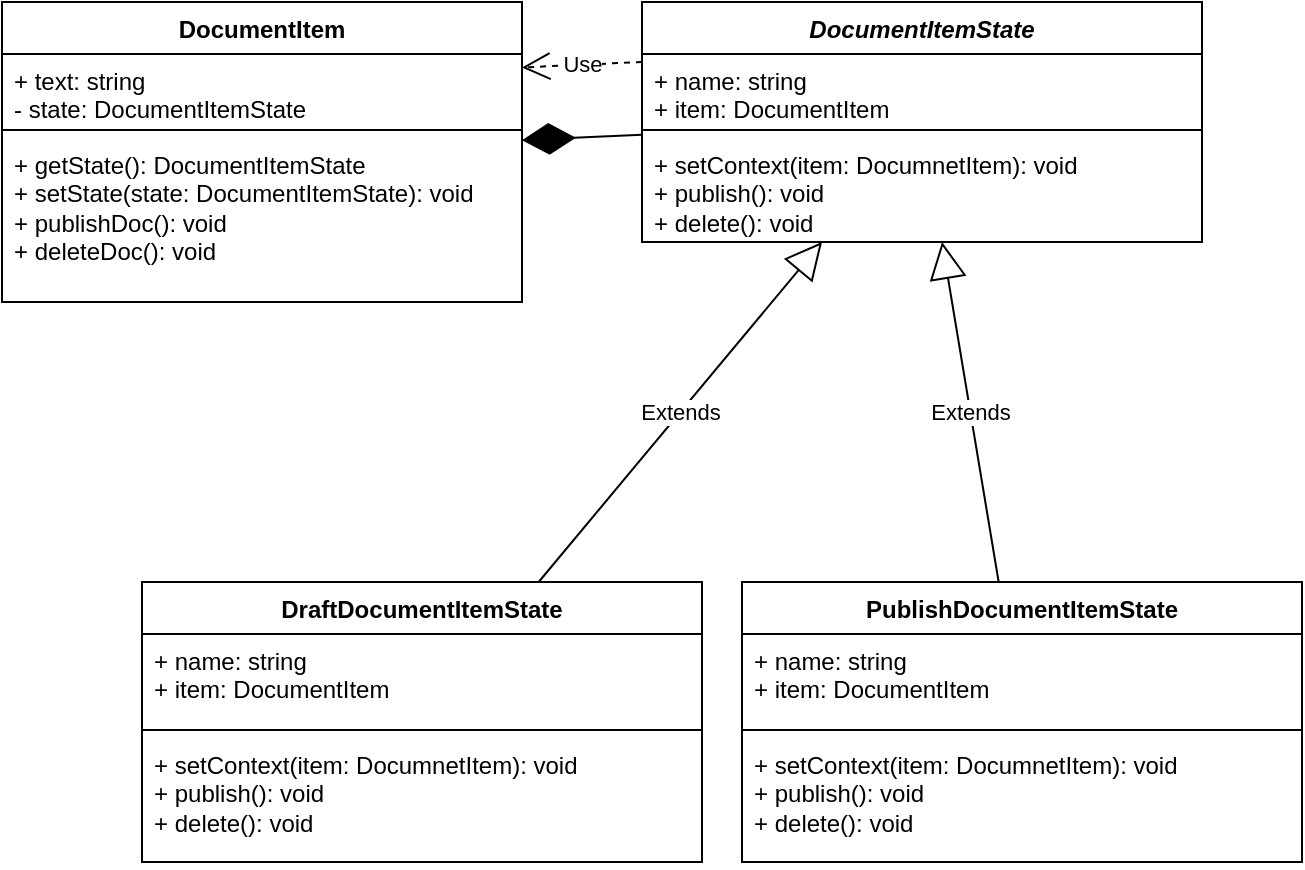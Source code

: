 <mxfile version="21.6.1" type="device">
  <diagram name="Страница 1" id="l5bWDbTpyihi1j7opc75">
    <mxGraphModel dx="1434" dy="854" grid="1" gridSize="10" guides="1" tooltips="1" connect="1" arrows="1" fold="1" page="1" pageScale="1" pageWidth="700" pageHeight="1000" math="0" shadow="0">
      <root>
        <mxCell id="0" />
        <mxCell id="1" parent="0" />
        <mxCell id="VAT4OncWoWKB6w1WJmAD-1" value="DocumentItem" style="swimlane;fontStyle=1;align=center;verticalAlign=top;childLayout=stackLayout;horizontal=1;startSize=26;horizontalStack=0;resizeParent=1;resizeParentMax=0;resizeLast=0;collapsible=1;marginBottom=0;whiteSpace=wrap;html=1;" vertex="1" parent="1">
          <mxGeometry width="260" height="150" as="geometry" />
        </mxCell>
        <mxCell id="VAT4OncWoWKB6w1WJmAD-2" value="+ text: string&lt;br&gt;- state: DocumentItemState" style="text;strokeColor=none;fillColor=none;align=left;verticalAlign=top;spacingLeft=4;spacingRight=4;overflow=hidden;rotatable=0;points=[[0,0.5],[1,0.5]];portConstraint=eastwest;whiteSpace=wrap;html=1;" vertex="1" parent="VAT4OncWoWKB6w1WJmAD-1">
          <mxGeometry y="26" width="260" height="34" as="geometry" />
        </mxCell>
        <mxCell id="VAT4OncWoWKB6w1WJmAD-3" value="" style="line;strokeWidth=1;fillColor=none;align=left;verticalAlign=middle;spacingTop=-1;spacingLeft=3;spacingRight=3;rotatable=0;labelPosition=right;points=[];portConstraint=eastwest;strokeColor=inherit;" vertex="1" parent="VAT4OncWoWKB6w1WJmAD-1">
          <mxGeometry y="60" width="260" height="8" as="geometry" />
        </mxCell>
        <mxCell id="VAT4OncWoWKB6w1WJmAD-4" value="+ getState(): DocumentItemState&lt;br&gt;+ setState(state: DocumentItemState): void&lt;br&gt;+ publishDoc(): void&lt;br&gt;+ deleteDoc(): void" style="text;strokeColor=none;fillColor=none;align=left;verticalAlign=top;spacingLeft=4;spacingRight=4;overflow=hidden;rotatable=0;points=[[0,0.5],[1,0.5]];portConstraint=eastwest;whiteSpace=wrap;html=1;" vertex="1" parent="VAT4OncWoWKB6w1WJmAD-1">
          <mxGeometry y="68" width="260" height="82" as="geometry" />
        </mxCell>
        <mxCell id="VAT4OncWoWKB6w1WJmAD-5" value="&lt;i&gt;DocumentItemState&lt;/i&gt;" style="swimlane;fontStyle=1;align=center;verticalAlign=top;childLayout=stackLayout;horizontal=1;startSize=26;horizontalStack=0;resizeParent=1;resizeParentMax=0;resizeLast=0;collapsible=1;marginBottom=0;whiteSpace=wrap;html=1;" vertex="1" parent="1">
          <mxGeometry x="320" width="280" height="120" as="geometry" />
        </mxCell>
        <mxCell id="VAT4OncWoWKB6w1WJmAD-6" value="+ name: string&lt;br&gt;+ item: DocumentItem" style="text;strokeColor=none;fillColor=none;align=left;verticalAlign=top;spacingLeft=4;spacingRight=4;overflow=hidden;rotatable=0;points=[[0,0.5],[1,0.5]];portConstraint=eastwest;whiteSpace=wrap;html=1;" vertex="1" parent="VAT4OncWoWKB6w1WJmAD-5">
          <mxGeometry y="26" width="280" height="34" as="geometry" />
        </mxCell>
        <mxCell id="VAT4OncWoWKB6w1WJmAD-7" value="" style="line;strokeWidth=1;fillColor=none;align=left;verticalAlign=middle;spacingTop=-1;spacingLeft=3;spacingRight=3;rotatable=0;labelPosition=right;points=[];portConstraint=eastwest;strokeColor=inherit;" vertex="1" parent="VAT4OncWoWKB6w1WJmAD-5">
          <mxGeometry y="60" width="280" height="8" as="geometry" />
        </mxCell>
        <mxCell id="VAT4OncWoWKB6w1WJmAD-8" value="+ setContext(item: DocumnetItem): void&lt;br&gt;+ publish(): void&lt;br&gt;+ delete(): void" style="text;strokeColor=none;fillColor=none;align=left;verticalAlign=top;spacingLeft=4;spacingRight=4;overflow=hidden;rotatable=0;points=[[0,0.5],[1,0.5]];portConstraint=eastwest;whiteSpace=wrap;html=1;" vertex="1" parent="VAT4OncWoWKB6w1WJmAD-5">
          <mxGeometry y="68" width="280" height="52" as="geometry" />
        </mxCell>
        <mxCell id="VAT4OncWoWKB6w1WJmAD-9" value="DraftDocumentItemState" style="swimlane;fontStyle=1;align=center;verticalAlign=top;childLayout=stackLayout;horizontal=1;startSize=26;horizontalStack=0;resizeParent=1;resizeParentMax=0;resizeLast=0;collapsible=1;marginBottom=0;whiteSpace=wrap;html=1;" vertex="1" parent="1">
          <mxGeometry x="70" y="290" width="280" height="140" as="geometry" />
        </mxCell>
        <mxCell id="VAT4OncWoWKB6w1WJmAD-10" value="+ name: string&lt;br style=&quot;border-color: var(--border-color);&quot;&gt;+ item: DocumentItem" style="text;strokeColor=none;fillColor=none;align=left;verticalAlign=top;spacingLeft=4;spacingRight=4;overflow=hidden;rotatable=0;points=[[0,0.5],[1,0.5]];portConstraint=eastwest;whiteSpace=wrap;html=1;" vertex="1" parent="VAT4OncWoWKB6w1WJmAD-9">
          <mxGeometry y="26" width="280" height="44" as="geometry" />
        </mxCell>
        <mxCell id="VAT4OncWoWKB6w1WJmAD-11" value="" style="line;strokeWidth=1;fillColor=none;align=left;verticalAlign=middle;spacingTop=-1;spacingLeft=3;spacingRight=3;rotatable=0;labelPosition=right;points=[];portConstraint=eastwest;strokeColor=inherit;" vertex="1" parent="VAT4OncWoWKB6w1WJmAD-9">
          <mxGeometry y="70" width="280" height="8" as="geometry" />
        </mxCell>
        <mxCell id="VAT4OncWoWKB6w1WJmAD-12" value="+ setContext(item: DocumnetItem): void&lt;br style=&quot;border-color: var(--border-color);&quot;&gt;+ publish(): void&lt;br style=&quot;border-color: var(--border-color);&quot;&gt;+ delete(): void" style="text;strokeColor=none;fillColor=none;align=left;verticalAlign=top;spacingLeft=4;spacingRight=4;overflow=hidden;rotatable=0;points=[[0,0.5],[1,0.5]];portConstraint=eastwest;whiteSpace=wrap;html=1;" vertex="1" parent="VAT4OncWoWKB6w1WJmAD-9">
          <mxGeometry y="78" width="280" height="62" as="geometry" />
        </mxCell>
        <mxCell id="VAT4OncWoWKB6w1WJmAD-13" value="" style="endArrow=diamondThin;endFill=1;endSize=24;html=1;rounded=0;" edge="1" parent="1" source="VAT4OncWoWKB6w1WJmAD-5" target="VAT4OncWoWKB6w1WJmAD-1">
          <mxGeometry width="160" relative="1" as="geometry">
            <mxPoint x="200" y="240" as="sourcePoint" />
            <mxPoint x="360" y="240" as="targetPoint" />
          </mxGeometry>
        </mxCell>
        <mxCell id="VAT4OncWoWKB6w1WJmAD-15" value="Extends" style="endArrow=block;endSize=16;endFill=0;html=1;rounded=0;" edge="1" parent="1" source="VAT4OncWoWKB6w1WJmAD-9" target="VAT4OncWoWKB6w1WJmAD-5">
          <mxGeometry width="160" relative="1" as="geometry">
            <mxPoint x="310" y="260" as="sourcePoint" />
            <mxPoint x="470" y="260" as="targetPoint" />
          </mxGeometry>
        </mxCell>
        <mxCell id="VAT4OncWoWKB6w1WJmAD-16" value="PublishDocumentItemState" style="swimlane;fontStyle=1;align=center;verticalAlign=top;childLayout=stackLayout;horizontal=1;startSize=26;horizontalStack=0;resizeParent=1;resizeParentMax=0;resizeLast=0;collapsible=1;marginBottom=0;whiteSpace=wrap;html=1;" vertex="1" parent="1">
          <mxGeometry x="370" y="290" width="280" height="140" as="geometry" />
        </mxCell>
        <mxCell id="VAT4OncWoWKB6w1WJmAD-17" value="+ name: string&lt;br style=&quot;border-color: var(--border-color);&quot;&gt;+ item: DocumentItem" style="text;strokeColor=none;fillColor=none;align=left;verticalAlign=top;spacingLeft=4;spacingRight=4;overflow=hidden;rotatable=0;points=[[0,0.5],[1,0.5]];portConstraint=eastwest;whiteSpace=wrap;html=1;" vertex="1" parent="VAT4OncWoWKB6w1WJmAD-16">
          <mxGeometry y="26" width="280" height="44" as="geometry" />
        </mxCell>
        <mxCell id="VAT4OncWoWKB6w1WJmAD-18" value="" style="line;strokeWidth=1;fillColor=none;align=left;verticalAlign=middle;spacingTop=-1;spacingLeft=3;spacingRight=3;rotatable=0;labelPosition=right;points=[];portConstraint=eastwest;strokeColor=inherit;" vertex="1" parent="VAT4OncWoWKB6w1WJmAD-16">
          <mxGeometry y="70" width="280" height="8" as="geometry" />
        </mxCell>
        <mxCell id="VAT4OncWoWKB6w1WJmAD-19" value="+ setContext(item: DocumnetItem): void&lt;br style=&quot;border-color: var(--border-color);&quot;&gt;+ publish(): void&lt;br style=&quot;border-color: var(--border-color);&quot;&gt;+ delete(): void" style="text;strokeColor=none;fillColor=none;align=left;verticalAlign=top;spacingLeft=4;spacingRight=4;overflow=hidden;rotatable=0;points=[[0,0.5],[1,0.5]];portConstraint=eastwest;whiteSpace=wrap;html=1;" vertex="1" parent="VAT4OncWoWKB6w1WJmAD-16">
          <mxGeometry y="78" width="280" height="62" as="geometry" />
        </mxCell>
        <mxCell id="VAT4OncWoWKB6w1WJmAD-20" value="Extends" style="endArrow=block;endSize=16;endFill=0;html=1;rounded=0;" edge="1" parent="1" source="VAT4OncWoWKB6w1WJmAD-16" target="VAT4OncWoWKB6w1WJmAD-5">
          <mxGeometry width="160" relative="1" as="geometry">
            <mxPoint x="354" y="310" as="sourcePoint" />
            <mxPoint x="463" y="170" as="targetPoint" />
          </mxGeometry>
        </mxCell>
        <mxCell id="VAT4OncWoWKB6w1WJmAD-21" value="Use" style="endArrow=open;endSize=12;dashed=1;html=1;rounded=0;" edge="1" parent="1">
          <mxGeometry width="160" relative="1" as="geometry">
            <mxPoint x="320" y="30.004" as="sourcePoint" />
            <mxPoint x="260.0" y="32.731" as="targetPoint" />
          </mxGeometry>
        </mxCell>
      </root>
    </mxGraphModel>
  </diagram>
</mxfile>
